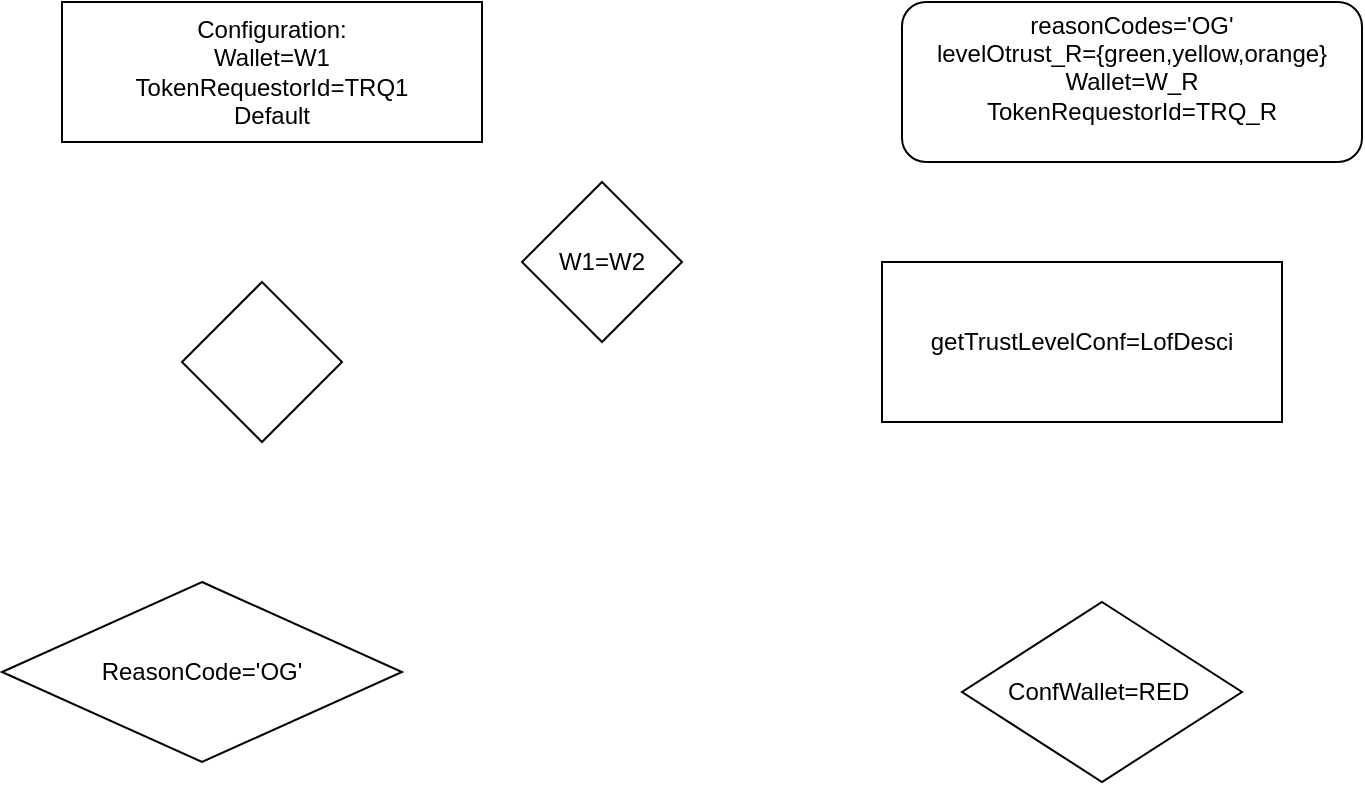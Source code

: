 <mxfile version="14.6.13" type="github">
  <diagram id="C5RBs43oDa-KdzZeNtuy" name="Page-1">
    <mxGraphModel dx="868" dy="451" grid="1" gridSize="10" guides="1" tooltips="1" connect="1" arrows="1" fold="1" page="1" pageScale="1" pageWidth="827" pageHeight="1169" math="0" shadow="0">
      <root>
        <mxCell id="WIyWlLk6GJQsqaUBKTNV-0" />
        <mxCell id="WIyWlLk6GJQsqaUBKTNV-1" parent="WIyWlLk6GJQsqaUBKTNV-0" />
        <mxCell id="WIyWlLk6GJQsqaUBKTNV-3" value="&lt;div&gt;reasonCodes=&#39;OG&#39;&lt;/div&gt;&lt;div&gt;levelOtrust_R={green,yellow,orange}&lt;br&gt;&lt;/div&gt;&lt;div&gt;Wallet=W_R&lt;/div&gt;&lt;div&gt;TokenRequestorId=TRQ_R&lt;br&gt;&lt;/div&gt;&lt;div&gt;&lt;br&gt;&lt;/div&gt;" style="rounded=1;whiteSpace=wrap;html=1;fontSize=12;glass=0;strokeWidth=1;shadow=0;" parent="WIyWlLk6GJQsqaUBKTNV-1" vertex="1">
          <mxGeometry x="480" y="90" width="230" height="80" as="geometry" />
        </mxCell>
        <mxCell id="7nTCxHOhVep_O8cVqtu8-0" value="&lt;div&gt;Configuration:&lt;br&gt;&lt;/div&gt;&lt;div&gt;Wallet=W1&lt;/div&gt;&lt;div&gt;TokenRequestorId=TRQ1&lt;br&gt;&lt;/div&gt;&lt;div&gt;Default&lt;br&gt;&lt;/div&gt;" style="rounded=0;whiteSpace=wrap;html=1;" vertex="1" parent="WIyWlLk6GJQsqaUBKTNV-1">
          <mxGeometry x="60" y="90" width="210" height="70" as="geometry" />
        </mxCell>
        <mxCell id="7nTCxHOhVep_O8cVqtu8-2" value="ReasonCode=&#39;OG&#39;" style="rhombus;whiteSpace=wrap;html=1;" vertex="1" parent="WIyWlLk6GJQsqaUBKTNV-1">
          <mxGeometry x="30" y="380" width="200" height="90" as="geometry" />
        </mxCell>
        <mxCell id="7nTCxHOhVep_O8cVqtu8-3" value="ConfWallet=RED&amp;nbsp; " style="rhombus;whiteSpace=wrap;html=1;" vertex="1" parent="WIyWlLk6GJQsqaUBKTNV-1">
          <mxGeometry x="510" y="390" width="140" height="90" as="geometry" />
        </mxCell>
        <mxCell id="7nTCxHOhVep_O8cVqtu8-5" value="W1=W2" style="rhombus;whiteSpace=wrap;html=1;" vertex="1" parent="WIyWlLk6GJQsqaUBKTNV-1">
          <mxGeometry x="290" y="180" width="80" height="80" as="geometry" />
        </mxCell>
        <mxCell id="7nTCxHOhVep_O8cVqtu8-6" value="getTrustLevelConf=LofDesci" style="rounded=0;whiteSpace=wrap;html=1;" vertex="1" parent="WIyWlLk6GJQsqaUBKTNV-1">
          <mxGeometry x="470" y="220" width="200" height="80" as="geometry" />
        </mxCell>
        <mxCell id="7nTCxHOhVep_O8cVqtu8-7" value="" style="rhombus;whiteSpace=wrap;html=1;" vertex="1" parent="WIyWlLk6GJQsqaUBKTNV-1">
          <mxGeometry x="120" y="230" width="80" height="80" as="geometry" />
        </mxCell>
      </root>
    </mxGraphModel>
  </diagram>
</mxfile>
